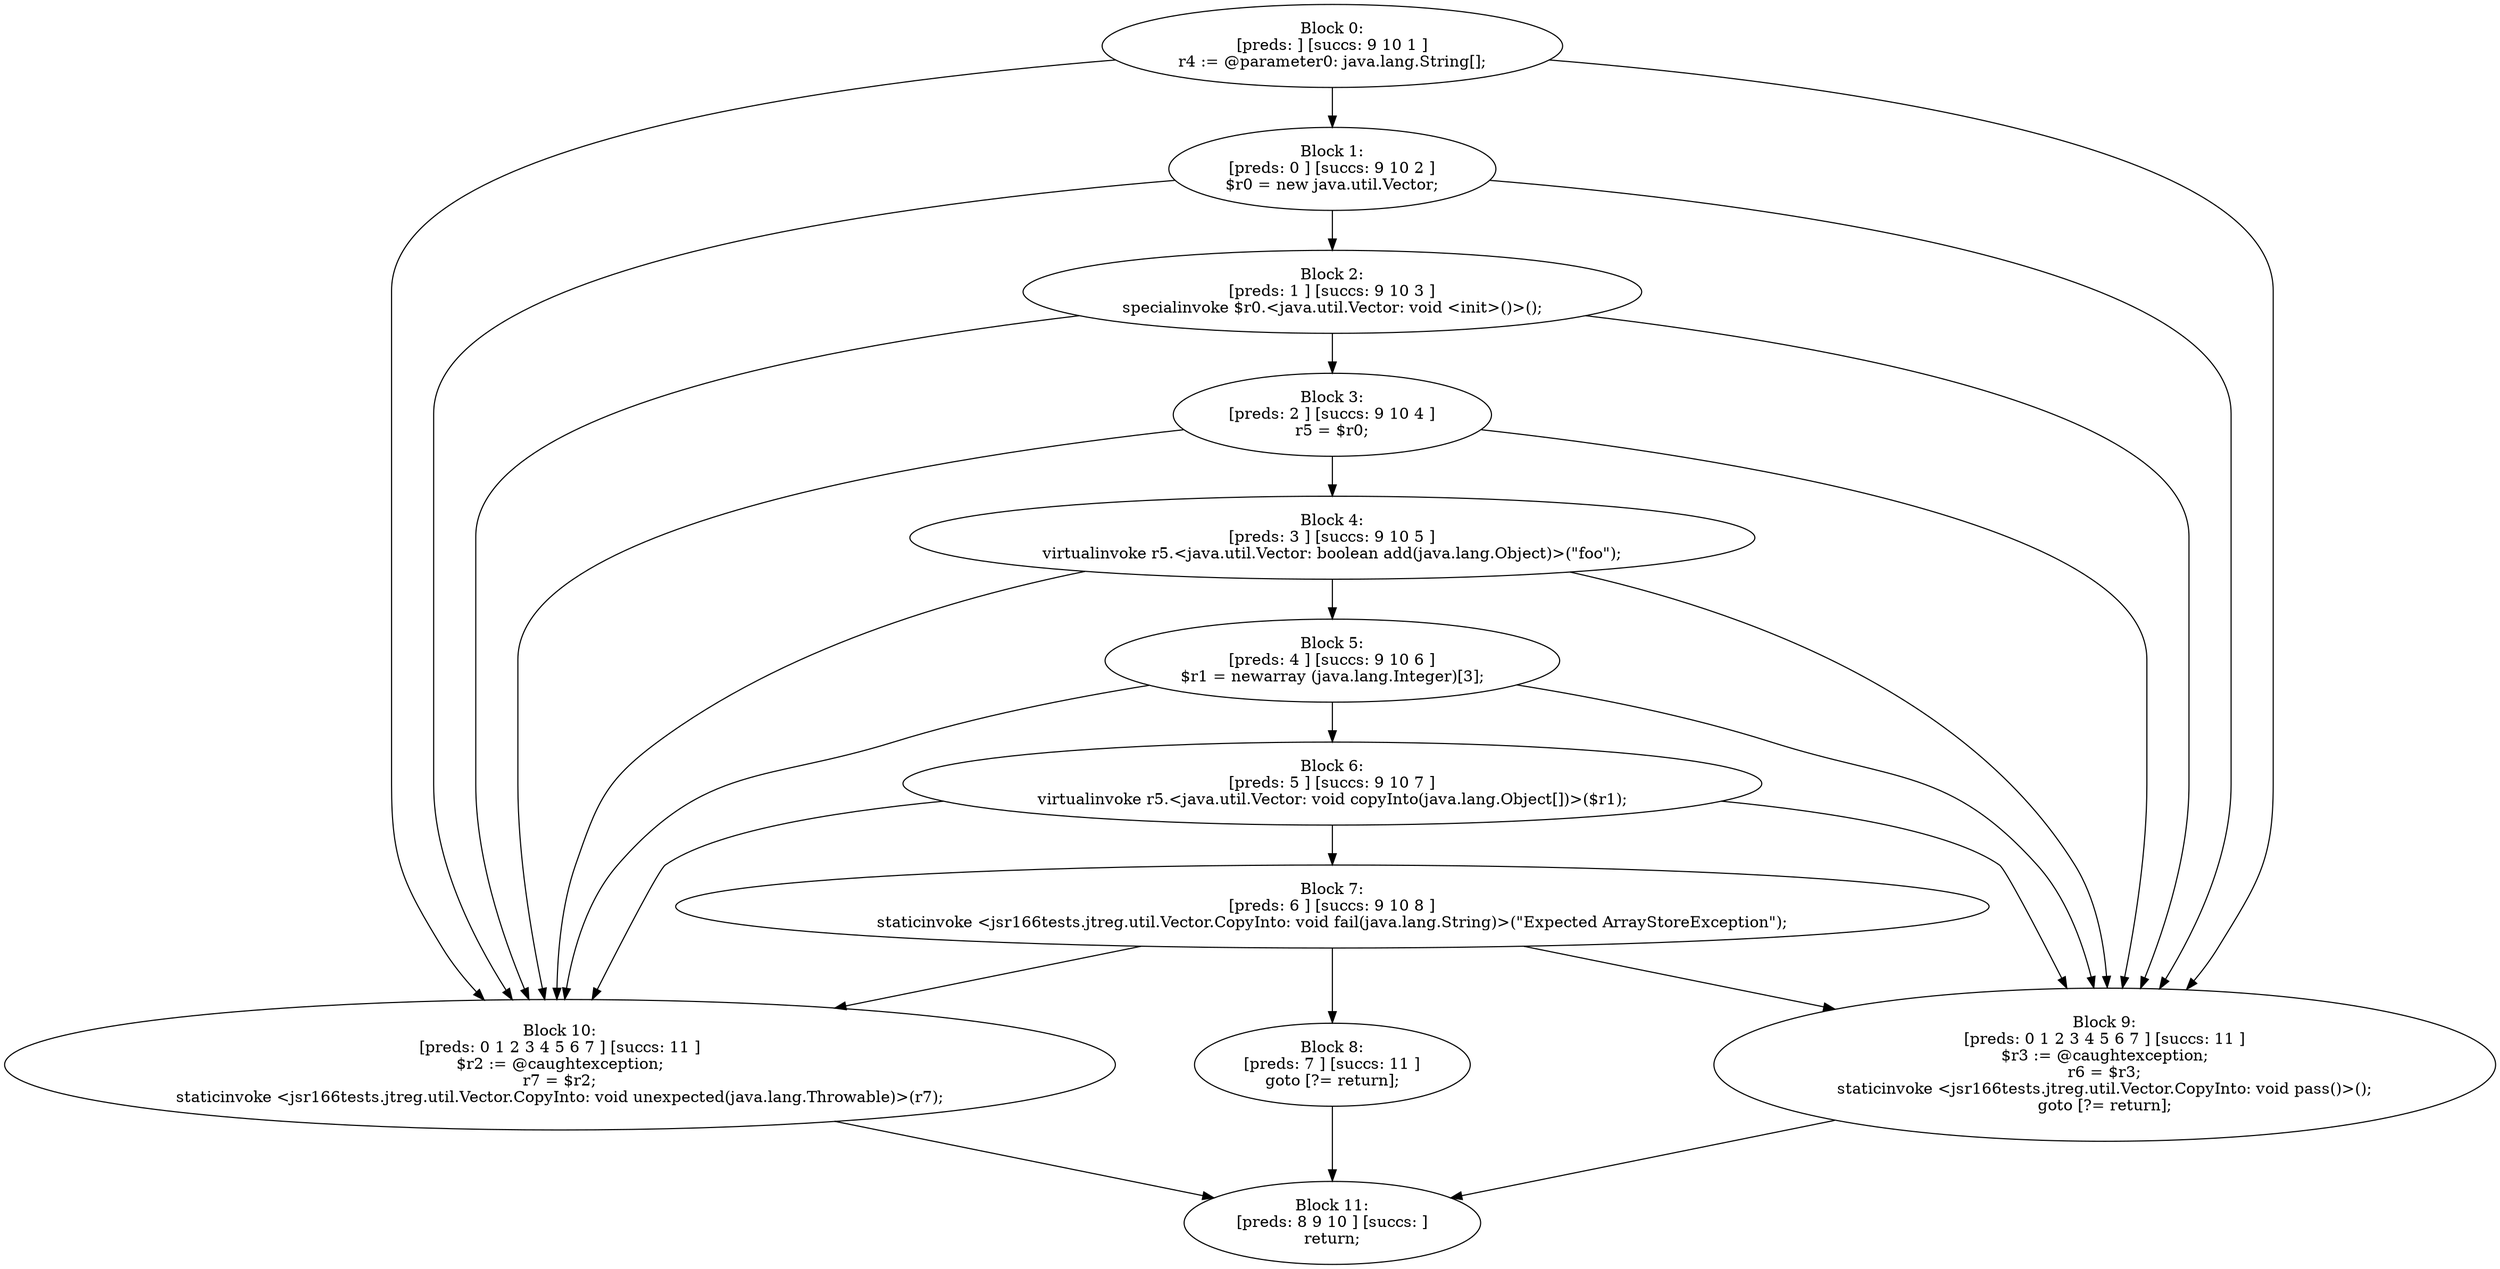 digraph "unitGraph" {
    "Block 0:
[preds: ] [succs: 9 10 1 ]
r4 := @parameter0: java.lang.String[];
"
    "Block 1:
[preds: 0 ] [succs: 9 10 2 ]
$r0 = new java.util.Vector;
"
    "Block 2:
[preds: 1 ] [succs: 9 10 3 ]
specialinvoke $r0.<java.util.Vector: void <init>()>();
"
    "Block 3:
[preds: 2 ] [succs: 9 10 4 ]
r5 = $r0;
"
    "Block 4:
[preds: 3 ] [succs: 9 10 5 ]
virtualinvoke r5.<java.util.Vector: boolean add(java.lang.Object)>(\"foo\");
"
    "Block 5:
[preds: 4 ] [succs: 9 10 6 ]
$r1 = newarray (java.lang.Integer)[3];
"
    "Block 6:
[preds: 5 ] [succs: 9 10 7 ]
virtualinvoke r5.<java.util.Vector: void copyInto(java.lang.Object[])>($r1);
"
    "Block 7:
[preds: 6 ] [succs: 9 10 8 ]
staticinvoke <jsr166tests.jtreg.util.Vector.CopyInto: void fail(java.lang.String)>(\"Expected ArrayStoreException\");
"
    "Block 8:
[preds: 7 ] [succs: 11 ]
goto [?= return];
"
    "Block 9:
[preds: 0 1 2 3 4 5 6 7 ] [succs: 11 ]
$r3 := @caughtexception;
r6 = $r3;
staticinvoke <jsr166tests.jtreg.util.Vector.CopyInto: void pass()>();
goto [?= return];
"
    "Block 10:
[preds: 0 1 2 3 4 5 6 7 ] [succs: 11 ]
$r2 := @caughtexception;
r7 = $r2;
staticinvoke <jsr166tests.jtreg.util.Vector.CopyInto: void unexpected(java.lang.Throwable)>(r7);
"
    "Block 11:
[preds: 8 9 10 ] [succs: ]
return;
"
    "Block 0:
[preds: ] [succs: 9 10 1 ]
r4 := @parameter0: java.lang.String[];
"->"Block 9:
[preds: 0 1 2 3 4 5 6 7 ] [succs: 11 ]
$r3 := @caughtexception;
r6 = $r3;
staticinvoke <jsr166tests.jtreg.util.Vector.CopyInto: void pass()>();
goto [?= return];
";
    "Block 0:
[preds: ] [succs: 9 10 1 ]
r4 := @parameter0: java.lang.String[];
"->"Block 10:
[preds: 0 1 2 3 4 5 6 7 ] [succs: 11 ]
$r2 := @caughtexception;
r7 = $r2;
staticinvoke <jsr166tests.jtreg.util.Vector.CopyInto: void unexpected(java.lang.Throwable)>(r7);
";
    "Block 0:
[preds: ] [succs: 9 10 1 ]
r4 := @parameter0: java.lang.String[];
"->"Block 1:
[preds: 0 ] [succs: 9 10 2 ]
$r0 = new java.util.Vector;
";
    "Block 1:
[preds: 0 ] [succs: 9 10 2 ]
$r0 = new java.util.Vector;
"->"Block 9:
[preds: 0 1 2 3 4 5 6 7 ] [succs: 11 ]
$r3 := @caughtexception;
r6 = $r3;
staticinvoke <jsr166tests.jtreg.util.Vector.CopyInto: void pass()>();
goto [?= return];
";
    "Block 1:
[preds: 0 ] [succs: 9 10 2 ]
$r0 = new java.util.Vector;
"->"Block 10:
[preds: 0 1 2 3 4 5 6 7 ] [succs: 11 ]
$r2 := @caughtexception;
r7 = $r2;
staticinvoke <jsr166tests.jtreg.util.Vector.CopyInto: void unexpected(java.lang.Throwable)>(r7);
";
    "Block 1:
[preds: 0 ] [succs: 9 10 2 ]
$r0 = new java.util.Vector;
"->"Block 2:
[preds: 1 ] [succs: 9 10 3 ]
specialinvoke $r0.<java.util.Vector: void <init>()>();
";
    "Block 2:
[preds: 1 ] [succs: 9 10 3 ]
specialinvoke $r0.<java.util.Vector: void <init>()>();
"->"Block 9:
[preds: 0 1 2 3 4 5 6 7 ] [succs: 11 ]
$r3 := @caughtexception;
r6 = $r3;
staticinvoke <jsr166tests.jtreg.util.Vector.CopyInto: void pass()>();
goto [?= return];
";
    "Block 2:
[preds: 1 ] [succs: 9 10 3 ]
specialinvoke $r0.<java.util.Vector: void <init>()>();
"->"Block 10:
[preds: 0 1 2 3 4 5 6 7 ] [succs: 11 ]
$r2 := @caughtexception;
r7 = $r2;
staticinvoke <jsr166tests.jtreg.util.Vector.CopyInto: void unexpected(java.lang.Throwable)>(r7);
";
    "Block 2:
[preds: 1 ] [succs: 9 10 3 ]
specialinvoke $r0.<java.util.Vector: void <init>()>();
"->"Block 3:
[preds: 2 ] [succs: 9 10 4 ]
r5 = $r0;
";
    "Block 3:
[preds: 2 ] [succs: 9 10 4 ]
r5 = $r0;
"->"Block 9:
[preds: 0 1 2 3 4 5 6 7 ] [succs: 11 ]
$r3 := @caughtexception;
r6 = $r3;
staticinvoke <jsr166tests.jtreg.util.Vector.CopyInto: void pass()>();
goto [?= return];
";
    "Block 3:
[preds: 2 ] [succs: 9 10 4 ]
r5 = $r0;
"->"Block 10:
[preds: 0 1 2 3 4 5 6 7 ] [succs: 11 ]
$r2 := @caughtexception;
r7 = $r2;
staticinvoke <jsr166tests.jtreg.util.Vector.CopyInto: void unexpected(java.lang.Throwable)>(r7);
";
    "Block 3:
[preds: 2 ] [succs: 9 10 4 ]
r5 = $r0;
"->"Block 4:
[preds: 3 ] [succs: 9 10 5 ]
virtualinvoke r5.<java.util.Vector: boolean add(java.lang.Object)>(\"foo\");
";
    "Block 4:
[preds: 3 ] [succs: 9 10 5 ]
virtualinvoke r5.<java.util.Vector: boolean add(java.lang.Object)>(\"foo\");
"->"Block 9:
[preds: 0 1 2 3 4 5 6 7 ] [succs: 11 ]
$r3 := @caughtexception;
r6 = $r3;
staticinvoke <jsr166tests.jtreg.util.Vector.CopyInto: void pass()>();
goto [?= return];
";
    "Block 4:
[preds: 3 ] [succs: 9 10 5 ]
virtualinvoke r5.<java.util.Vector: boolean add(java.lang.Object)>(\"foo\");
"->"Block 10:
[preds: 0 1 2 3 4 5 6 7 ] [succs: 11 ]
$r2 := @caughtexception;
r7 = $r2;
staticinvoke <jsr166tests.jtreg.util.Vector.CopyInto: void unexpected(java.lang.Throwable)>(r7);
";
    "Block 4:
[preds: 3 ] [succs: 9 10 5 ]
virtualinvoke r5.<java.util.Vector: boolean add(java.lang.Object)>(\"foo\");
"->"Block 5:
[preds: 4 ] [succs: 9 10 6 ]
$r1 = newarray (java.lang.Integer)[3];
";
    "Block 5:
[preds: 4 ] [succs: 9 10 6 ]
$r1 = newarray (java.lang.Integer)[3];
"->"Block 9:
[preds: 0 1 2 3 4 5 6 7 ] [succs: 11 ]
$r3 := @caughtexception;
r6 = $r3;
staticinvoke <jsr166tests.jtreg.util.Vector.CopyInto: void pass()>();
goto [?= return];
";
    "Block 5:
[preds: 4 ] [succs: 9 10 6 ]
$r1 = newarray (java.lang.Integer)[3];
"->"Block 10:
[preds: 0 1 2 3 4 5 6 7 ] [succs: 11 ]
$r2 := @caughtexception;
r7 = $r2;
staticinvoke <jsr166tests.jtreg.util.Vector.CopyInto: void unexpected(java.lang.Throwable)>(r7);
";
    "Block 5:
[preds: 4 ] [succs: 9 10 6 ]
$r1 = newarray (java.lang.Integer)[3];
"->"Block 6:
[preds: 5 ] [succs: 9 10 7 ]
virtualinvoke r5.<java.util.Vector: void copyInto(java.lang.Object[])>($r1);
";
    "Block 6:
[preds: 5 ] [succs: 9 10 7 ]
virtualinvoke r5.<java.util.Vector: void copyInto(java.lang.Object[])>($r1);
"->"Block 9:
[preds: 0 1 2 3 4 5 6 7 ] [succs: 11 ]
$r3 := @caughtexception;
r6 = $r3;
staticinvoke <jsr166tests.jtreg.util.Vector.CopyInto: void pass()>();
goto [?= return];
";
    "Block 6:
[preds: 5 ] [succs: 9 10 7 ]
virtualinvoke r5.<java.util.Vector: void copyInto(java.lang.Object[])>($r1);
"->"Block 10:
[preds: 0 1 2 3 4 5 6 7 ] [succs: 11 ]
$r2 := @caughtexception;
r7 = $r2;
staticinvoke <jsr166tests.jtreg.util.Vector.CopyInto: void unexpected(java.lang.Throwable)>(r7);
";
    "Block 6:
[preds: 5 ] [succs: 9 10 7 ]
virtualinvoke r5.<java.util.Vector: void copyInto(java.lang.Object[])>($r1);
"->"Block 7:
[preds: 6 ] [succs: 9 10 8 ]
staticinvoke <jsr166tests.jtreg.util.Vector.CopyInto: void fail(java.lang.String)>(\"Expected ArrayStoreException\");
";
    "Block 7:
[preds: 6 ] [succs: 9 10 8 ]
staticinvoke <jsr166tests.jtreg.util.Vector.CopyInto: void fail(java.lang.String)>(\"Expected ArrayStoreException\");
"->"Block 9:
[preds: 0 1 2 3 4 5 6 7 ] [succs: 11 ]
$r3 := @caughtexception;
r6 = $r3;
staticinvoke <jsr166tests.jtreg.util.Vector.CopyInto: void pass()>();
goto [?= return];
";
    "Block 7:
[preds: 6 ] [succs: 9 10 8 ]
staticinvoke <jsr166tests.jtreg.util.Vector.CopyInto: void fail(java.lang.String)>(\"Expected ArrayStoreException\");
"->"Block 10:
[preds: 0 1 2 3 4 5 6 7 ] [succs: 11 ]
$r2 := @caughtexception;
r7 = $r2;
staticinvoke <jsr166tests.jtreg.util.Vector.CopyInto: void unexpected(java.lang.Throwable)>(r7);
";
    "Block 7:
[preds: 6 ] [succs: 9 10 8 ]
staticinvoke <jsr166tests.jtreg.util.Vector.CopyInto: void fail(java.lang.String)>(\"Expected ArrayStoreException\");
"->"Block 8:
[preds: 7 ] [succs: 11 ]
goto [?= return];
";
    "Block 8:
[preds: 7 ] [succs: 11 ]
goto [?= return];
"->"Block 11:
[preds: 8 9 10 ] [succs: ]
return;
";
    "Block 9:
[preds: 0 1 2 3 4 5 6 7 ] [succs: 11 ]
$r3 := @caughtexception;
r6 = $r3;
staticinvoke <jsr166tests.jtreg.util.Vector.CopyInto: void pass()>();
goto [?= return];
"->"Block 11:
[preds: 8 9 10 ] [succs: ]
return;
";
    "Block 10:
[preds: 0 1 2 3 4 5 6 7 ] [succs: 11 ]
$r2 := @caughtexception;
r7 = $r2;
staticinvoke <jsr166tests.jtreg.util.Vector.CopyInto: void unexpected(java.lang.Throwable)>(r7);
"->"Block 11:
[preds: 8 9 10 ] [succs: ]
return;
";
}
